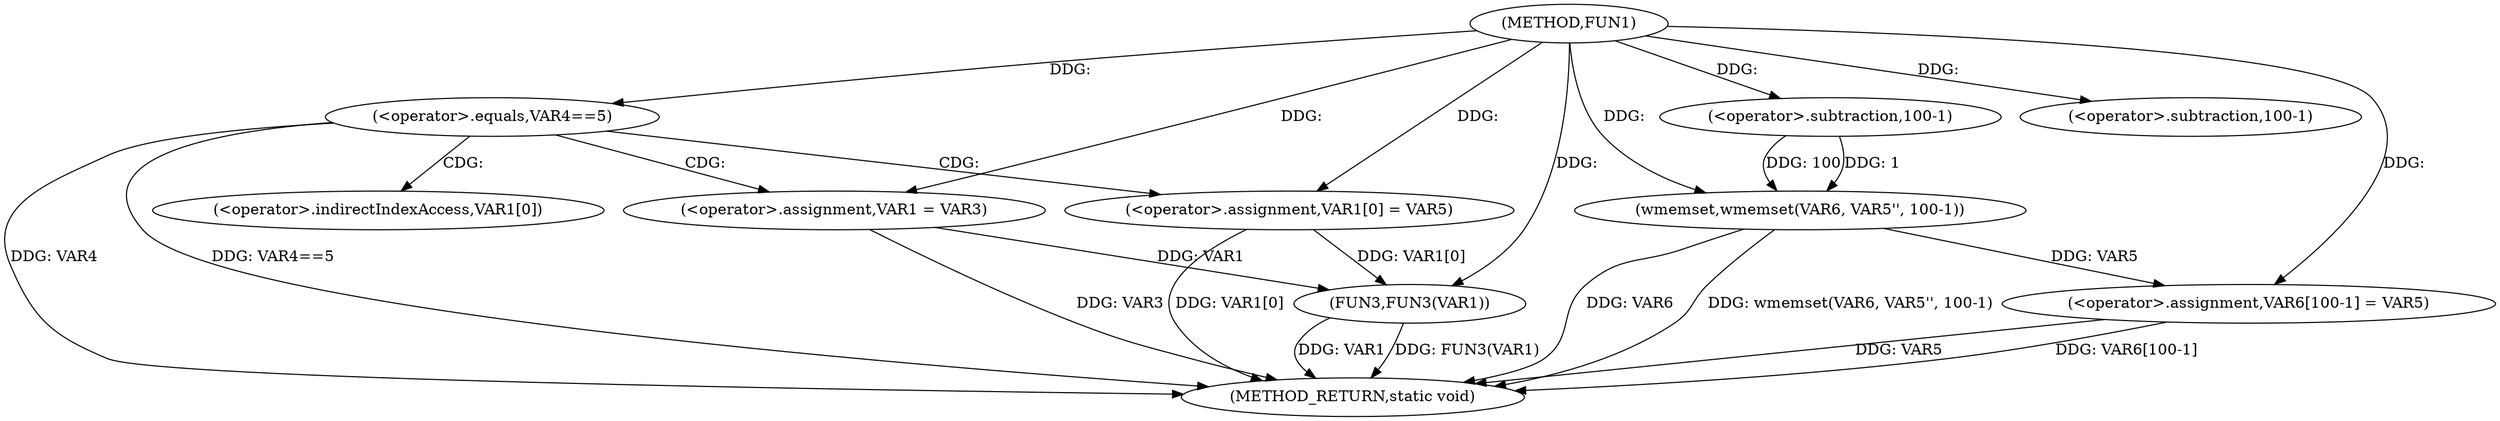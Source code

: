 digraph FUN1 {  
"1000100" [label = "(METHOD,FUN1)" ]
"1000135" [label = "(METHOD_RETURN,static void)" ]
"1000106" [label = "(<operator>.equals,VAR4==5)" ]
"1000110" [label = "(<operator>.assignment,VAR1 = VAR3)" ]
"1000113" [label = "(<operator>.assignment,VAR1[0] = VAR5)" ]
"1000120" [label = "(wmemset,wmemset(VAR6, VAR5'', 100-1))" ]
"1000123" [label = "(<operator>.subtraction,100-1)" ]
"1000126" [label = "(<operator>.assignment,VAR6[100-1] = VAR5)" ]
"1000129" [label = "(<operator>.subtraction,100-1)" ]
"1000133" [label = "(FUN3,FUN3(VAR1))" ]
"1000114" [label = "(<operator>.indirectIndexAccess,VAR1[0])" ]
  "1000106" -> "1000135"  [ label = "DDG: VAR4"] 
  "1000113" -> "1000135"  [ label = "DDG: VAR1[0]"] 
  "1000126" -> "1000135"  [ label = "DDG: VAR5"] 
  "1000120" -> "1000135"  [ label = "DDG: VAR6"] 
  "1000126" -> "1000135"  [ label = "DDG: VAR6[100-1]"] 
  "1000106" -> "1000135"  [ label = "DDG: VAR4==5"] 
  "1000133" -> "1000135"  [ label = "DDG: VAR1"] 
  "1000133" -> "1000135"  [ label = "DDG: FUN3(VAR1)"] 
  "1000110" -> "1000135"  [ label = "DDG: VAR3"] 
  "1000120" -> "1000135"  [ label = "DDG: wmemset(VAR6, VAR5'', 100-1)"] 
  "1000100" -> "1000106"  [ label = "DDG: "] 
  "1000100" -> "1000110"  [ label = "DDG: "] 
  "1000100" -> "1000113"  [ label = "DDG: "] 
  "1000100" -> "1000120"  [ label = "DDG: "] 
  "1000123" -> "1000120"  [ label = "DDG: 100"] 
  "1000123" -> "1000120"  [ label = "DDG: 1"] 
  "1000100" -> "1000123"  [ label = "DDG: "] 
  "1000120" -> "1000126"  [ label = "DDG: VAR5"] 
  "1000100" -> "1000126"  [ label = "DDG: "] 
  "1000100" -> "1000129"  [ label = "DDG: "] 
  "1000113" -> "1000133"  [ label = "DDG: VAR1[0]"] 
  "1000110" -> "1000133"  [ label = "DDG: VAR1"] 
  "1000100" -> "1000133"  [ label = "DDG: "] 
  "1000106" -> "1000110"  [ label = "CDG: "] 
  "1000106" -> "1000113"  [ label = "CDG: "] 
  "1000106" -> "1000114"  [ label = "CDG: "] 
}
